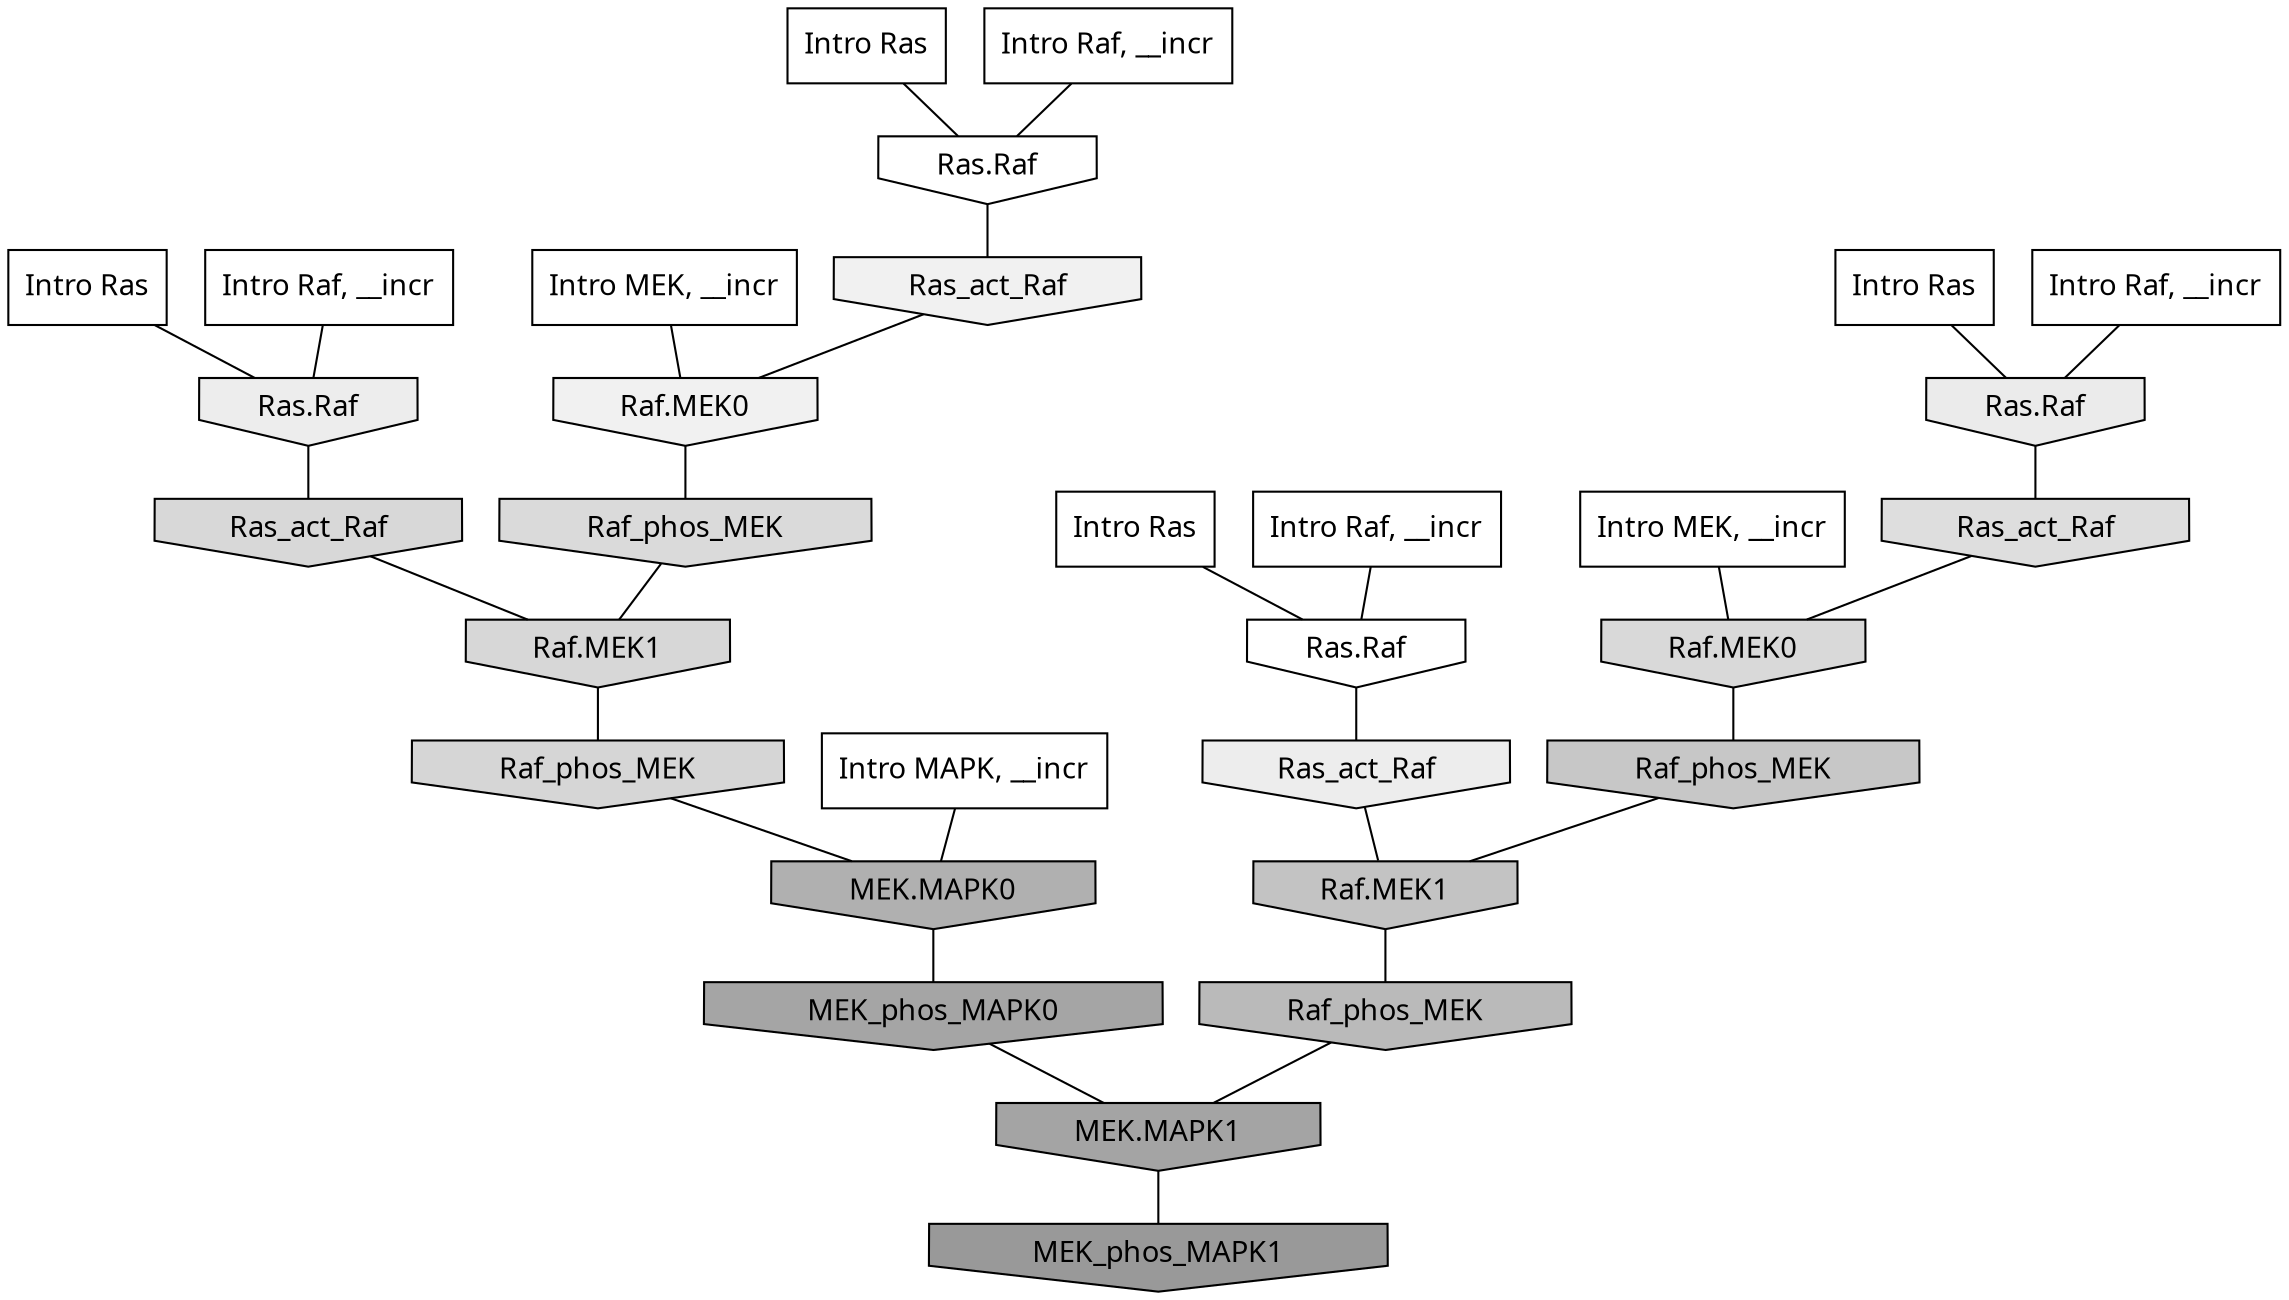 digraph G{
  rankdir="TB";
  ranksep=0.30;
  node [fontname="CMU Serif"];
  edge [fontname="CMU Serif"];
  
  26 [label="Intro Ras", shape=rectangle, style=filled, fillcolor="0.000 0.000 1.000"]
  
  34 [label="Intro Ras", shape=rectangle, style=filled, fillcolor="0.000 0.000 1.000"]
  
  67 [label="Intro Ras", shape=rectangle, style=filled, fillcolor="0.000 0.000 1.000"]
  
  99 [label="Intro Ras", shape=rectangle, style=filled, fillcolor="0.000 0.000 1.000"]
  
  108 [label="Intro Raf, __incr", shape=rectangle, style=filled, fillcolor="0.000 0.000 1.000"]
  
  269 [label="Intro Raf, __incr", shape=rectangle, style=filled, fillcolor="0.000 0.000 1.000"]
  
  652 [label="Intro Raf, __incr", shape=rectangle, style=filled, fillcolor="0.000 0.000 1.000"]
  
  1007 [label="Intro Raf, __incr", shape=rectangle, style=filled, fillcolor="0.000 0.000 1.000"]
  
  1190 [label="Intro MEK, __incr", shape=rectangle, style=filled, fillcolor="0.000 0.000 1.000"]
  
  1439 [label="Intro MEK, __incr", shape=rectangle, style=filled, fillcolor="0.000 0.000 1.000"]
  
  2556 [label="Intro MAPK, __incr", shape=rectangle, style=filled, fillcolor="0.000 0.000 1.000"]
  
  3246 [label="Ras.Raf", shape=invhouse, style=filled, fillcolor="0.000 0.000 1.000"]
  
  3282 [label="Ras.Raf", shape=invhouse, style=filled, fillcolor="0.000 0.000 1.000"]
  
  3660 [label="Ras_act_Raf", shape=invhouse, style=filled, fillcolor="0.000 0.000 0.942"]
  
  3663 [label="Raf.MEK0", shape=invhouse, style=filled, fillcolor="0.000 0.000 0.942"]
  
  3793 [label="Ras_act_Raf", shape=invhouse, style=filled, fillcolor="0.000 0.000 0.929"]
  
  3838 [label="Ras.Raf", shape=invhouse, style=filled, fillcolor="0.000 0.000 0.926"]
  
  3921 [label="Ras.Raf", shape=invhouse, style=filled, fillcolor="0.000 0.000 0.919"]
  
  4558 [label="Ras_act_Raf", shape=invhouse, style=filled, fillcolor="0.000 0.000 0.870"]
  
  4795 [label="Raf_phos_MEK", shape=invhouse, style=filled, fillcolor="0.000 0.000 0.854"]
  
  4866 [label="Raf.MEK0", shape=invhouse, style=filled, fillcolor="0.000 0.000 0.849"]
  
  4908 [label="Ras_act_Raf", shape=invhouse, style=filled, fillcolor="0.000 0.000 0.845"]
  
  4934 [label="Raf.MEK1", shape=invhouse, style=filled, fillcolor="0.000 0.000 0.843"]
  
  5004 [label="Raf_phos_MEK", shape=invhouse, style=filled, fillcolor="0.000 0.000 0.837"]
  
  5955 [label="Raf_phos_MEK", shape=invhouse, style=filled, fillcolor="0.000 0.000 0.778"]
  
  6169 [label="Raf.MEK1", shape=invhouse, style=filled, fillcolor="0.000 0.000 0.763"]
  
  6896 [label="Raf_phos_MEK", shape=invhouse, style=filled, fillcolor="0.000 0.000 0.730"]
  
  8036 [label="MEK.MAPK0", shape=invhouse, style=filled, fillcolor="0.000 0.000 0.688"]
  
  9363 [label="MEK_phos_MAPK0", shape=invhouse, style=filled, fillcolor="0.000 0.000 0.645"]
  
  9496 [label="MEK.MAPK1", shape=invhouse, style=filled, fillcolor="0.000 0.000 0.641"]
  
  11241 [label="MEK_phos_MAPK1", shape=invhouse, style=filled, fillcolor="0.000 0.000 0.600"]
  
  
  9496 -> 11241 [dir=none, color="0.000 0.000 0.000"] 
  9363 -> 9496 [dir=none, color="0.000 0.000 0.000"] 
  8036 -> 9363 [dir=none, color="0.000 0.000 0.000"] 
  6896 -> 9496 [dir=none, color="0.000 0.000 0.000"] 
  6169 -> 6896 [dir=none, color="0.000 0.000 0.000"] 
  5955 -> 6169 [dir=none, color="0.000 0.000 0.000"] 
  5004 -> 8036 [dir=none, color="0.000 0.000 0.000"] 
  4934 -> 5004 [dir=none, color="0.000 0.000 0.000"] 
  4908 -> 4934 [dir=none, color="0.000 0.000 0.000"] 
  4866 -> 5955 [dir=none, color="0.000 0.000 0.000"] 
  4795 -> 4934 [dir=none, color="0.000 0.000 0.000"] 
  4558 -> 4866 [dir=none, color="0.000 0.000 0.000"] 
  3921 -> 4558 [dir=none, color="0.000 0.000 0.000"] 
  3838 -> 4908 [dir=none, color="0.000 0.000 0.000"] 
  3793 -> 6169 [dir=none, color="0.000 0.000 0.000"] 
  3663 -> 4795 [dir=none, color="0.000 0.000 0.000"] 
  3660 -> 3663 [dir=none, color="0.000 0.000 0.000"] 
  3282 -> 3793 [dir=none, color="0.000 0.000 0.000"] 
  3246 -> 3660 [dir=none, color="0.000 0.000 0.000"] 
  2556 -> 8036 [dir=none, color="0.000 0.000 0.000"] 
  1439 -> 4866 [dir=none, color="0.000 0.000 0.000"] 
  1190 -> 3663 [dir=none, color="0.000 0.000 0.000"] 
  1007 -> 3282 [dir=none, color="0.000 0.000 0.000"] 
  652 -> 3921 [dir=none, color="0.000 0.000 0.000"] 
  269 -> 3246 [dir=none, color="0.000 0.000 0.000"] 
  108 -> 3838 [dir=none, color="0.000 0.000 0.000"] 
  99 -> 3921 [dir=none, color="0.000 0.000 0.000"] 
  67 -> 3246 [dir=none, color="0.000 0.000 0.000"] 
  34 -> 3282 [dir=none, color="0.000 0.000 0.000"] 
  26 -> 3838 [dir=none, color="0.000 0.000 0.000"] 
  
  }
